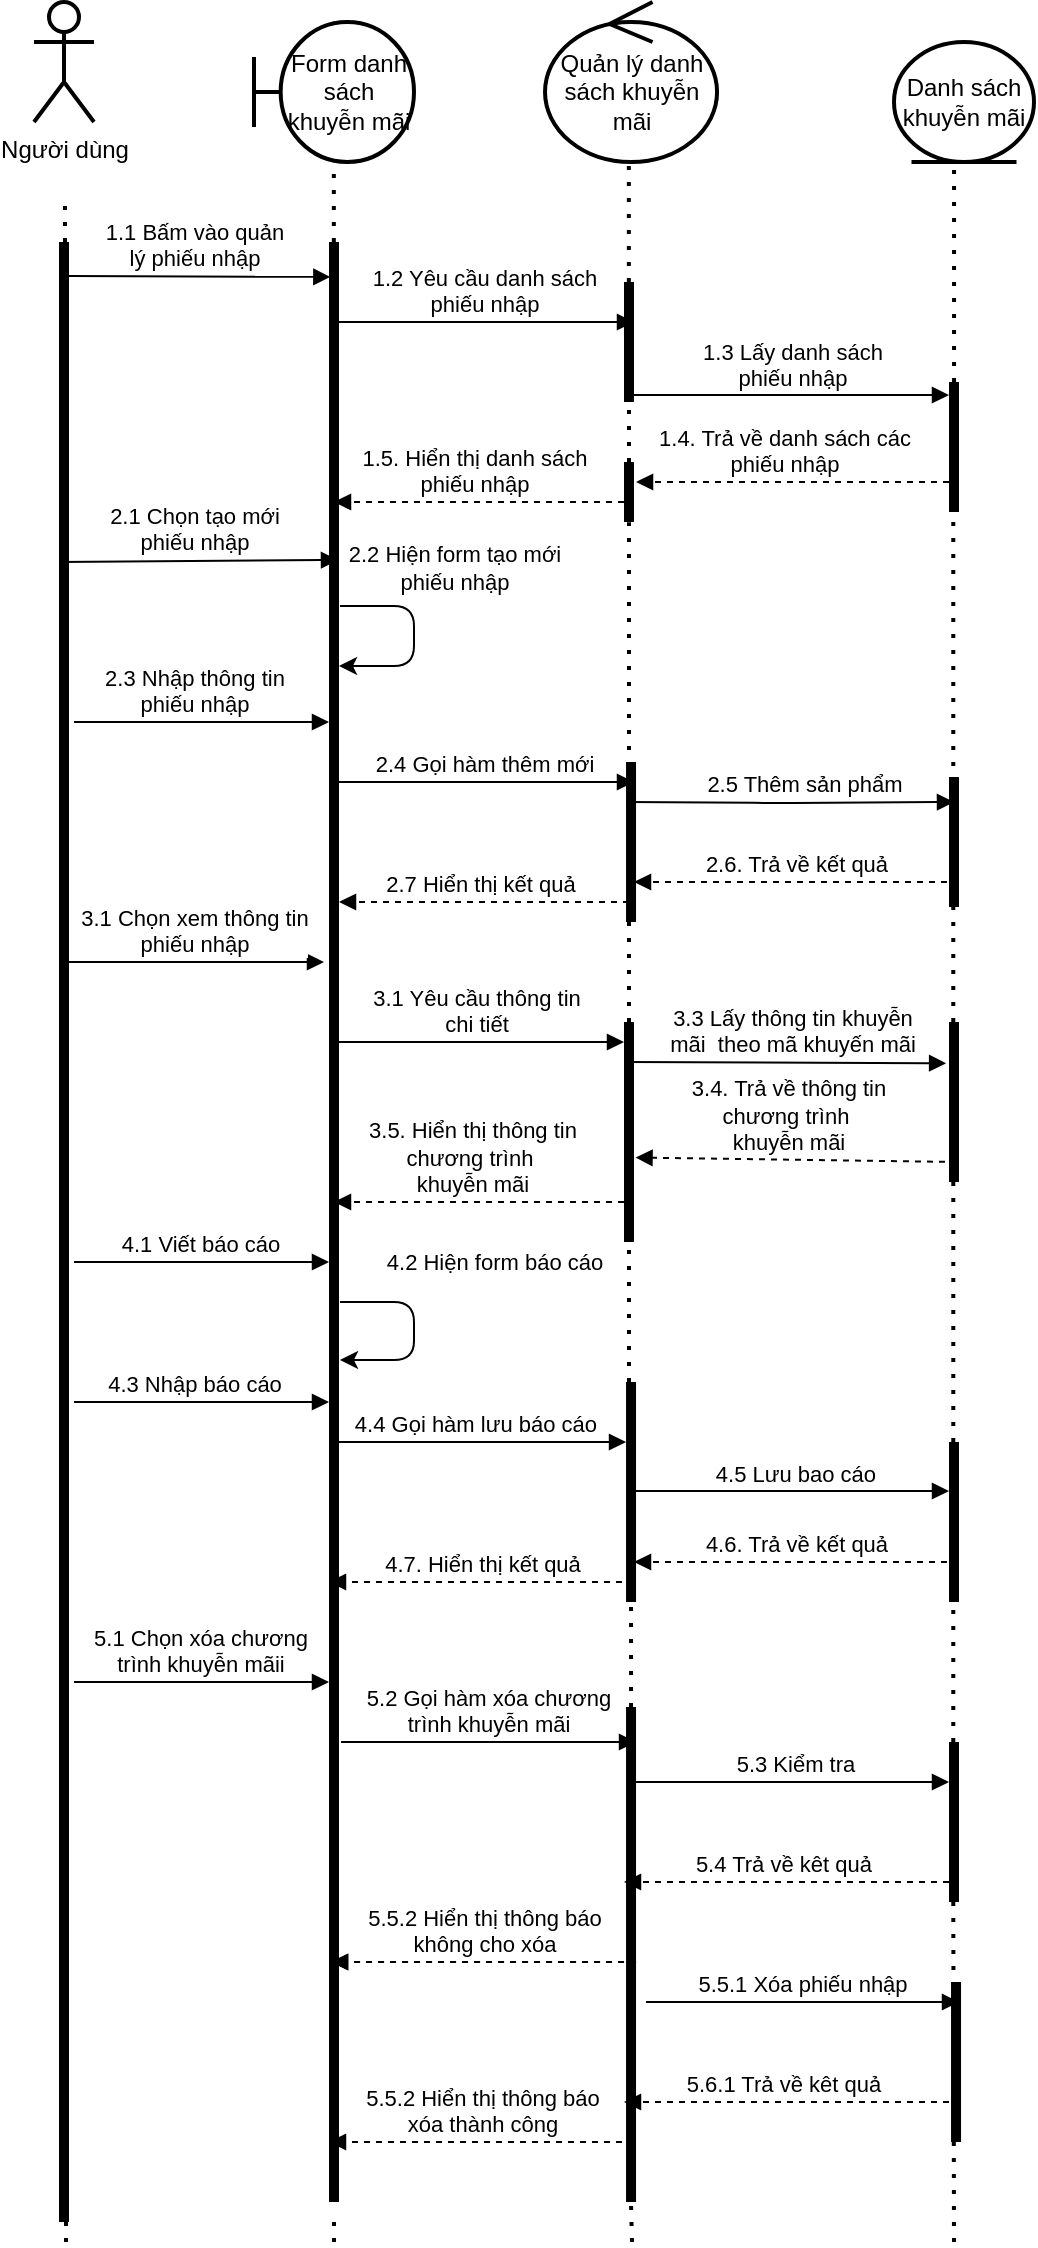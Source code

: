 <mxfile version="13.9.9" type="device"><diagram id="Q7d6YBuQLxUOL5t8z1tL" name="Page-1"><mxGraphModel dx="852" dy="534" grid="1" gridSize="10" guides="1" tooltips="1" connect="1" arrows="1" fold="1" page="1" pageScale="1" pageWidth="850" pageHeight="1100" math="0" shadow="0"><root><mxCell id="0"/><mxCell id="1" parent="0"/><mxCell id="Fy_ponXXZvI6lLqEmKZw-1" value="" style="endArrow=none;dashed=1;html=1;dashPattern=1 3;strokeWidth=2;" edge="1" parent="1" source="Fy_ponXXZvI6lLqEmKZw-5"><mxGeometry width="50" height="50" relative="1" as="geometry"><mxPoint x="106" y="480" as="sourcePoint"/><mxPoint x="105.5" y="180" as="targetPoint"/></mxGeometry></mxCell><mxCell id="Fy_ponXXZvI6lLqEmKZw-2" value="Người dùng" style="shape=umlActor;verticalLabelPosition=bottom;verticalAlign=top;html=1;strokeWidth=2;fillColor=none;gradientColor=none;" vertex="1" parent="1"><mxGeometry x="90" y="80" width="30" height="60" as="geometry"/></mxCell><mxCell id="Fy_ponXXZvI6lLqEmKZw-3" value="Form danh sách khuyễn mãi" style="shape=umlBoundary;whiteSpace=wrap;html=1;strokeWidth=2;fillColor=none;gradientColor=none;" vertex="1" parent="1"><mxGeometry x="200" y="90" width="80" height="70" as="geometry"/></mxCell><mxCell id="Fy_ponXXZvI6lLqEmKZw-4" value="Danh sách khuyễn mãi" style="ellipse;shape=umlEntity;whiteSpace=wrap;html=1;strokeWidth=2;fillColor=none;gradientColor=none;" vertex="1" parent="1"><mxGeometry x="520" y="100" width="70" height="60" as="geometry"/></mxCell><mxCell id="Fy_ponXXZvI6lLqEmKZw-5" value="" style="html=1;points=[];perimeter=orthogonalPerimeter;fillColor=#000000;strokeColor=none;" vertex="1" parent="1"><mxGeometry x="102.5" y="200" width="5" height="990" as="geometry"/></mxCell><mxCell id="Fy_ponXXZvI6lLqEmKZw-6" value="" style="endArrow=none;dashed=1;html=1;dashPattern=1 3;strokeWidth=2;" edge="1" parent="1" target="Fy_ponXXZvI6lLqEmKZw-5"><mxGeometry width="50" height="50" relative="1" as="geometry"><mxPoint x="106" y="1200" as="sourcePoint"/><mxPoint x="105.5" y="180" as="targetPoint"/></mxGeometry></mxCell><mxCell id="Fy_ponXXZvI6lLqEmKZw-7" value="" style="endArrow=none;dashed=1;html=1;dashPattern=1 3;strokeWidth=2;entryX=0.499;entryY=1.005;entryDx=0;entryDy=0;entryPerimeter=0;" edge="1" parent="1" source="Fy_ponXXZvI6lLqEmKZw-12" target="Fy_ponXXZvI6lLqEmKZw-3"><mxGeometry width="50" height="50" relative="1" as="geometry"><mxPoint x="239.57" y="500" as="sourcePoint"/><mxPoint x="239.57" y="460" as="targetPoint"/></mxGeometry></mxCell><mxCell id="Fy_ponXXZvI6lLqEmKZw-8" value="" style="endArrow=none;dashed=1;html=1;dashPattern=1 3;strokeWidth=2;entryX=0.499;entryY=1.005;entryDx=0;entryDy=0;entryPerimeter=0;" edge="1" parent="1" source="Fy_ponXXZvI6lLqEmKZw-14"><mxGeometry width="50" height="50" relative="1" as="geometry"><mxPoint x="387.07" y="499.65" as="sourcePoint"/><mxPoint x="387.42" y="160" as="targetPoint"/></mxGeometry></mxCell><mxCell id="Fy_ponXXZvI6lLqEmKZw-9" value="1.1 Bấm vào quản &lt;br&gt;lý phiếu nhập" style="html=1;verticalAlign=bottom;endArrow=block;entryX=0.135;entryY=0.083;entryDx=0;entryDy=0;entryPerimeter=0;" edge="1" parent="1"><mxGeometry x="-0.043" width="80" relative="1" as="geometry"><mxPoint x="107.5" y="217" as="sourcePoint"/><mxPoint x="238.175" y="217.45" as="targetPoint"/><mxPoint as="offset"/></mxGeometry></mxCell><mxCell id="Fy_ponXXZvI6lLqEmKZw-10" value="1.2 Yêu cầu danh sách &lt;br&gt;phiếu nhập" style="html=1;verticalAlign=bottom;endArrow=block;" edge="1" parent="1"><mxGeometry width="80" relative="1" as="geometry"><mxPoint x="240" y="240" as="sourcePoint"/><mxPoint x="390" y="240" as="targetPoint"/></mxGeometry></mxCell><mxCell id="Fy_ponXXZvI6lLqEmKZw-11" value="1.3 Lấy danh sách &lt;br&gt;phiếu nhập" style="html=1;verticalAlign=bottom;endArrow=block;" edge="1" parent="1" target="Fy_ponXXZvI6lLqEmKZw-34"><mxGeometry x="0.03" width="80" relative="1" as="geometry"><mxPoint x="386.02" y="276.5" as="sourcePoint"/><mxPoint x="518.02" y="273.5" as="targetPoint"/><mxPoint as="offset"/></mxGeometry></mxCell><mxCell id="Fy_ponXXZvI6lLqEmKZw-12" value="" style="html=1;points=[];perimeter=orthogonalPerimeter;fillColor=#000000;strokeColor=none;" vertex="1" parent="1"><mxGeometry x="237.5" y="200" width="5" height="150" as="geometry"/></mxCell><mxCell id="Fy_ponXXZvI6lLqEmKZw-13" value="" style="endArrow=none;dashed=1;html=1;dashPattern=1 3;strokeWidth=2;entryX=0.499;entryY=1.005;entryDx=0;entryDy=0;entryPerimeter=0;" edge="1" parent="1" source="Fy_ponXXZvI6lLqEmKZw-20" target="Fy_ponXXZvI6lLqEmKZw-12"><mxGeometry width="50" height="50" relative="1" as="geometry"><mxPoint x="239.57" y="500" as="sourcePoint"/><mxPoint x="239.92" y="160.35" as="targetPoint"/></mxGeometry></mxCell><mxCell id="Fy_ponXXZvI6lLqEmKZw-14" value="" style="html=1;points=[];perimeter=orthogonalPerimeter;fillColor=#000000;strokeColor=none;" vertex="1" parent="1"><mxGeometry x="385" y="220" width="5" height="60" as="geometry"/></mxCell><mxCell id="Fy_ponXXZvI6lLqEmKZw-15" value="" style="endArrow=none;dashed=1;html=1;dashPattern=1 3;strokeWidth=2;entryX=0.499;entryY=1.005;entryDx=0;entryDy=0;entryPerimeter=0;" edge="1" parent="1" source="Fy_ponXXZvI6lLqEmKZw-18" target="Fy_ponXXZvI6lLqEmKZw-14"><mxGeometry width="50" height="50" relative="1" as="geometry"><mxPoint x="387.07" y="499.65" as="sourcePoint"/><mxPoint x="387.42" y="160" as="targetPoint"/></mxGeometry></mxCell><mxCell id="Fy_ponXXZvI6lLqEmKZw-16" value="1.4. Trả về danh sách các &lt;br&gt;phiếu nhập" style="html=1;verticalAlign=bottom;endArrow=block;dashed=1;" edge="1" parent="1" source="Fy_ponXXZvI6lLqEmKZw-34"><mxGeometry x="0.067" width="80" relative="1" as="geometry"><mxPoint x="510" y="320" as="sourcePoint"/><mxPoint x="391.02" y="320" as="targetPoint"/><mxPoint x="1" as="offset"/></mxGeometry></mxCell><mxCell id="Fy_ponXXZvI6lLqEmKZw-17" value="1.5. Hiển thị danh sách &lt;br&gt;phiếu nhập" style="html=1;verticalAlign=bottom;endArrow=block;dashed=1;" edge="1" parent="1"><mxGeometry x="0.035" width="80" relative="1" as="geometry"><mxPoint x="385" y="330" as="sourcePoint"/><mxPoint x="240" y="330" as="targetPoint"/><Array as="points"><mxPoint x="310" y="330"/></Array><mxPoint as="offset"/></mxGeometry></mxCell><mxCell id="Fy_ponXXZvI6lLqEmKZw-18" value="" style="html=1;points=[];perimeter=orthogonalPerimeter;fillColor=#000000;strokeColor=none;" vertex="1" parent="1"><mxGeometry x="385" y="310" width="5" height="30" as="geometry"/></mxCell><mxCell id="Fy_ponXXZvI6lLqEmKZw-19" value="" style="endArrow=none;dashed=1;html=1;dashPattern=1 3;strokeWidth=2;entryX=0.499;entryY=1.005;entryDx=0;entryDy=0;entryPerimeter=0;" edge="1" parent="1" source="Fy_ponXXZvI6lLqEmKZw-39" target="Fy_ponXXZvI6lLqEmKZw-18"><mxGeometry width="50" height="50" relative="1" as="geometry"><mxPoint x="387" y="680" as="sourcePoint"/><mxPoint x="387.495" y="280.3" as="targetPoint"/></mxGeometry></mxCell><mxCell id="Fy_ponXXZvI6lLqEmKZw-20" value="" style="html=1;points=[];perimeter=orthogonalPerimeter;fillColor=#000000;strokeColor=none;" vertex="1" parent="1"><mxGeometry x="237.5" y="340" width="5" height="50" as="geometry"/></mxCell><mxCell id="Fy_ponXXZvI6lLqEmKZw-21" value="" style="endArrow=none;dashed=1;html=1;dashPattern=1 3;strokeWidth=2;entryX=0.499;entryY=1.005;entryDx=0;entryDy=0;entryPerimeter=0;" edge="1" parent="1" source="Fy_ponXXZvI6lLqEmKZw-22" target="Fy_ponXXZvI6lLqEmKZw-20"><mxGeometry width="50" height="50" relative="1" as="geometry"><mxPoint x="239.57" y="500" as="sourcePoint"/><mxPoint x="239.995" y="243.2" as="targetPoint"/></mxGeometry></mxCell><mxCell id="Fy_ponXXZvI6lLqEmKZw-22" value="" style="html=1;points=[];perimeter=orthogonalPerimeter;fillColor=#000000;strokeColor=none;" vertex="1" parent="1"><mxGeometry x="237.5" y="380" width="5" height="800" as="geometry"/></mxCell><mxCell id="Fy_ponXXZvI6lLqEmKZw-23" value="" style="endArrow=none;dashed=1;html=1;dashPattern=1 3;strokeWidth=2;entryX=0.499;entryY=1.005;entryDx=0;entryDy=0;entryPerimeter=0;" edge="1" parent="1" target="Fy_ponXXZvI6lLqEmKZw-22"><mxGeometry width="50" height="50" relative="1" as="geometry"><mxPoint x="240" y="1200" as="sourcePoint"/><mxPoint x="239.995" y="390.25" as="targetPoint"/></mxGeometry></mxCell><mxCell id="Fy_ponXXZvI6lLqEmKZw-24" value="Quản lý danh sách khuyễn mãi" style="ellipse;shape=umlControl;whiteSpace=wrap;html=1;strokeWidth=2;fillColor=none;gradientColor=none;" vertex="1" parent="1"><mxGeometry x="345.51" y="80" width="86.02" height="80" as="geometry"/></mxCell><mxCell id="Fy_ponXXZvI6lLqEmKZw-25" value="" style="endArrow=none;dashed=1;html=1;dashPattern=1 3;strokeWidth=2;entryX=0.429;entryY=1;entryDx=0;entryDy=0;entryPerimeter=0;" edge="1" parent="1" source="Fy_ponXXZvI6lLqEmKZw-34" target="Fy_ponXXZvI6lLqEmKZw-4"><mxGeometry width="50" height="50" relative="1" as="geometry"><mxPoint x="550" y="680" as="sourcePoint"/><mxPoint x="554.92" y="160" as="targetPoint"/><Array as="points"/></mxGeometry></mxCell><mxCell id="Fy_ponXXZvI6lLqEmKZw-26" value="2.1 Chọn tạo mới &lt;br&gt;phiếu nhập" style="html=1;verticalAlign=bottom;endArrow=block;entryX=0.9;entryY=0.38;entryDx=0;entryDy=0;entryPerimeter=0;" edge="1" parent="1" target="Fy_ponXXZvI6lLqEmKZw-20"><mxGeometry x="-0.032" y="1" width="80" relative="1" as="geometry"><mxPoint x="102.5" y="360" as="sourcePoint"/><mxPoint x="233.175" y="360.45" as="targetPoint"/><mxPoint as="offset"/></mxGeometry></mxCell><mxCell id="Fy_ponXXZvI6lLqEmKZw-27" value="2.2 Hiện form tạo mới &lt;br&gt;phiếu nhập" style="endArrow=classic;html=1;" edge="1" parent="1" target="Fy_ponXXZvI6lLqEmKZw-22"><mxGeometry x="-0.234" y="30" width="50" height="50" relative="1" as="geometry"><mxPoint x="243" y="382" as="sourcePoint"/><mxPoint x="280" y="400" as="targetPoint"/><Array as="points"><mxPoint x="280" y="382"/><mxPoint x="280" y="412"/></Array><mxPoint x="-10" y="-22" as="offset"/></mxGeometry></mxCell><mxCell id="Fy_ponXXZvI6lLqEmKZw-28" value="2.3 Nhập thông tin &lt;br&gt;phiếu nhập" style="html=1;verticalAlign=bottom;endArrow=block;entryX=0.9;entryY=0.38;entryDx=0;entryDy=0;entryPerimeter=0;" edge="1" parent="1"><mxGeometry x="-0.059" width="80" relative="1" as="geometry"><mxPoint x="110" y="440" as="sourcePoint"/><mxPoint x="237.5" y="440" as="targetPoint"/><mxPoint as="offset"/></mxGeometry></mxCell><mxCell id="Fy_ponXXZvI6lLqEmKZw-29" value="2.4 Gọi hàm thêm mới" style="html=1;verticalAlign=bottom;endArrow=block;" edge="1" parent="1"><mxGeometry width="80" relative="1" as="geometry"><mxPoint x="240" y="470" as="sourcePoint"/><mxPoint x="390" y="470" as="targetPoint"/></mxGeometry></mxCell><mxCell id="Fy_ponXXZvI6lLqEmKZw-30" value="" style="html=1;points=[];perimeter=orthogonalPerimeter;fillColor=#000000;strokeColor=none;" vertex="1" parent="1"><mxGeometry x="386.02" y="460" width="5" height="80" as="geometry"/></mxCell><mxCell id="Fy_ponXXZvI6lLqEmKZw-31" value="2.5 Thêm sản phẩm" style="html=1;verticalAlign=bottom;endArrow=block;" edge="1" parent="1"><mxGeometry x="0.084" width="80" relative="1" as="geometry"><mxPoint x="386.02" y="480" as="sourcePoint"/><mxPoint x="550" y="480" as="targetPoint"/><mxPoint as="offset"/><Array as="points"><mxPoint x="460" y="480.5"/></Array></mxGeometry></mxCell><mxCell id="Fy_ponXXZvI6lLqEmKZw-32" value="2.6. Trả về kết quả " style="html=1;verticalAlign=bottom;endArrow=block;dashed=1;entryX=0.796;entryY=0.75;entryDx=0;entryDy=0;entryPerimeter=0;" edge="1" parent="1" target="Fy_ponXXZvI6lLqEmKZw-30"><mxGeometry width="80" relative="1" as="geometry"><mxPoint x="552.5" y="520" as="sourcePoint"/><mxPoint x="421.02" y="520" as="targetPoint"/></mxGeometry></mxCell><mxCell id="Fy_ponXXZvI6lLqEmKZw-33" value="" style="html=1;points=[];perimeter=orthogonalPerimeter;fillColor=#000000;strokeColor=none;" vertex="1" parent="1"><mxGeometry x="547.5" y="467.5" width="5" height="65" as="geometry"/></mxCell><mxCell id="Fy_ponXXZvI6lLqEmKZw-34" value="" style="html=1;points=[];perimeter=orthogonalPerimeter;fillColor=#000000;strokeColor=none;" vertex="1" parent="1"><mxGeometry x="547.5" y="270" width="5" height="65" as="geometry"/></mxCell><mxCell id="Fy_ponXXZvI6lLqEmKZw-35" value="" style="endArrow=none;dashed=1;html=1;dashPattern=1 3;strokeWidth=2;entryX=0.429;entryY=1;entryDx=0;entryDy=0;entryPerimeter=0;" edge="1" parent="1" source="Fy_ponXXZvI6lLqEmKZw-41" target="Fy_ponXXZvI6lLqEmKZw-34"><mxGeometry width="50" height="50" relative="1" as="geometry"><mxPoint x="550" y="680" as="sourcePoint"/><mxPoint x="550.03" y="160" as="targetPoint"/><Array as="points"/></mxGeometry></mxCell><mxCell id="Fy_ponXXZvI6lLqEmKZw-36" value="2.7 Hiển thị&amp;nbsp;kết quả" style="html=1;verticalAlign=bottom;endArrow=block;dashed=1;" edge="1" parent="1"><mxGeometry x="0.035" width="80" relative="1" as="geometry"><mxPoint x="387.5" y="530" as="sourcePoint"/><mxPoint x="242.5" y="530" as="targetPoint"/><Array as="points"><mxPoint x="312.5" y="530"/></Array><mxPoint as="offset"/></mxGeometry></mxCell><mxCell id="Fy_ponXXZvI6lLqEmKZw-37" value="3.1 Chọn xem thông tin &lt;br&gt;phiếu nhập" style="html=1;verticalAlign=bottom;endArrow=block;entryX=0.9;entryY=0.38;entryDx=0;entryDy=0;entryPerimeter=0;" edge="1" parent="1"><mxGeometry x="-0.02" width="80" relative="1" as="geometry"><mxPoint x="107.5" y="560" as="sourcePoint"/><mxPoint x="235" y="560" as="targetPoint"/><mxPoint as="offset"/></mxGeometry></mxCell><mxCell id="Fy_ponXXZvI6lLqEmKZw-38" value="3.1 Yêu cầu thông tin &lt;br&gt;chi tiết" style="html=1;verticalAlign=bottom;endArrow=block;" edge="1" parent="1"><mxGeometry x="-0.018" width="80" relative="1" as="geometry"><mxPoint x="237.5" y="600" as="sourcePoint"/><mxPoint x="385" y="600" as="targetPoint"/><mxPoint x="1" as="offset"/></mxGeometry></mxCell><mxCell id="Fy_ponXXZvI6lLqEmKZw-39" value="" style="html=1;points=[];perimeter=orthogonalPerimeter;fillColor=#000000;strokeColor=none;" vertex="1" parent="1"><mxGeometry x="385" y="590" width="5" height="110" as="geometry"/></mxCell><mxCell id="Fy_ponXXZvI6lLqEmKZw-40" value="" style="endArrow=none;dashed=1;html=1;dashPattern=1 3;strokeWidth=2;entryX=0.499;entryY=1.005;entryDx=0;entryDy=0;entryPerimeter=0;" edge="1" parent="1" source="Fy_ponXXZvI6lLqEmKZw-47" target="Fy_ponXXZvI6lLqEmKZw-39"><mxGeometry width="50" height="50" relative="1" as="geometry"><mxPoint x="387" y="950" as="sourcePoint"/><mxPoint x="387.495" y="340.15" as="targetPoint"/></mxGeometry></mxCell><mxCell id="Fy_ponXXZvI6lLqEmKZw-41" value="" style="html=1;points=[];perimeter=orthogonalPerimeter;fillColor=#000000;strokeColor=none;" vertex="1" parent="1"><mxGeometry x="547.5" y="590" width="5" height="80" as="geometry"/></mxCell><mxCell id="Fy_ponXXZvI6lLqEmKZw-42" value="" style="endArrow=none;dashed=1;html=1;dashPattern=1 3;strokeWidth=2;entryX=0.429;entryY=1;entryDx=0;entryDy=0;entryPerimeter=0;" edge="1" parent="1" source="Fy_ponXXZvI6lLqEmKZw-53" target="Fy_ponXXZvI6lLqEmKZw-41"><mxGeometry width="50" height="50" relative="1" as="geometry"><mxPoint x="550" y="940" as="sourcePoint"/><mxPoint x="549.645" y="335" as="targetPoint"/><Array as="points"/></mxGeometry></mxCell><mxCell id="Fy_ponXXZvI6lLqEmKZw-43" value="3.3 Lấy thông tin khuyễn &lt;br&gt;mãi&amp;nbsp; theo mã khuyến mãi" style="html=1;verticalAlign=bottom;endArrow=block;entryX=-0.288;entryY=0.258;entryDx=0;entryDy=0;entryPerimeter=0;" edge="1" parent="1" target="Fy_ponXXZvI6lLqEmKZw-41"><mxGeometry x="0.03" width="80" relative="1" as="geometry"><mxPoint x="386.02" y="610" as="sourcePoint"/><mxPoint x="517.5" y="610" as="targetPoint"/><mxPoint as="offset"/></mxGeometry></mxCell><mxCell id="Fy_ponXXZvI6lLqEmKZw-44" value="3.4. Trả về thông tin&lt;br&gt;chương trình&amp;nbsp;&lt;br&gt;khuyễn mãi" style="html=1;verticalAlign=bottom;endArrow=block;dashed=1;entryX=1.153;entryY=0.616;entryDx=0;entryDy=0;entryPerimeter=0;" edge="1" parent="1" target="Fy_ponXXZvI6lLqEmKZw-39"><mxGeometry x="0.067" width="80" relative="1" as="geometry"><mxPoint x="551.48" y="660" as="sourcePoint"/><mxPoint x="425" y="660" as="targetPoint"/><mxPoint x="1" as="offset"/></mxGeometry></mxCell><mxCell id="Fy_ponXXZvI6lLqEmKZw-45" value="3.5. Hiển thị thông tin&lt;br&gt;chương trình&amp;nbsp;&lt;br&gt;khuyễn mãi" style="html=1;verticalAlign=bottom;endArrow=block;dashed=1;" edge="1" parent="1"><mxGeometry x="0.067" width="80" relative="1" as="geometry"><mxPoint x="385" y="680" as="sourcePoint"/><mxPoint x="240" y="680" as="targetPoint"/><mxPoint x="1" as="offset"/></mxGeometry></mxCell><mxCell id="Fy_ponXXZvI6lLqEmKZw-46" value="4.1 Viết báo cáo" style="html=1;verticalAlign=bottom;endArrow=block;entryX=0.9;entryY=0.38;entryDx=0;entryDy=0;entryPerimeter=0;" edge="1" parent="1"><mxGeometry x="-0.02" width="80" relative="1" as="geometry"><mxPoint x="110" y="710" as="sourcePoint"/><mxPoint x="237.5" y="710" as="targetPoint"/><mxPoint as="offset"/></mxGeometry></mxCell><mxCell id="Fy_ponXXZvI6lLqEmKZw-47" value="" style="html=1;points=[];perimeter=orthogonalPerimeter;fillColor=#000000;strokeColor=none;" vertex="1" parent="1"><mxGeometry x="386.02" y="770" width="5" height="110" as="geometry"/></mxCell><mxCell id="Fy_ponXXZvI6lLqEmKZw-48" value="" style="endArrow=none;dashed=1;html=1;dashPattern=1 3;strokeWidth=2;entryX=0.499;entryY=1.005;entryDx=0;entryDy=0;entryPerimeter=0;" edge="1" parent="1" source="Fy_ponXXZvI6lLqEmKZw-63" target="Fy_ponXXZvI6lLqEmKZw-47"><mxGeometry width="50" height="50" relative="1" as="geometry"><mxPoint x="389" y="1100" as="sourcePoint"/><mxPoint x="387.495" y="700.55" as="targetPoint"/></mxGeometry></mxCell><mxCell id="Fy_ponXXZvI6lLqEmKZw-49" value="4.2 Hiện form báo cáo" style="endArrow=classic;html=1;" edge="1" parent="1"><mxGeometry x="-0.282" y="45" width="50" height="50" relative="1" as="geometry"><mxPoint x="243" y="730" as="sourcePoint"/><mxPoint x="243" y="759" as="targetPoint"/><Array as="points"><mxPoint x="280" y="730"/><mxPoint x="280" y="759"/></Array><mxPoint x="-5" y="-20" as="offset"/></mxGeometry></mxCell><mxCell id="Fy_ponXXZvI6lLqEmKZw-51" value="4.4 Gọi hàm lưu báo cáo&amp;nbsp;" style="html=1;verticalAlign=bottom;endArrow=block;" edge="1" parent="1"><mxGeometry x="-0.018" width="80" relative="1" as="geometry"><mxPoint x="238.52" y="800" as="sourcePoint"/><mxPoint x="386.02" y="800" as="targetPoint"/><mxPoint x="1" as="offset"/></mxGeometry></mxCell><mxCell id="Fy_ponXXZvI6lLqEmKZw-52" value="4.5 Lưu bao cáo&amp;nbsp;" style="html=1;verticalAlign=bottom;endArrow=block;" edge="1" parent="1" target="Fy_ponXXZvI6lLqEmKZw-53"><mxGeometry x="0.03" width="80" relative="1" as="geometry"><mxPoint x="391.02" y="824.5" as="sourcePoint"/><mxPoint x="522.5" y="824.5" as="targetPoint"/><mxPoint as="offset"/></mxGeometry></mxCell><mxCell id="Fy_ponXXZvI6lLqEmKZw-53" value="" style="html=1;points=[];perimeter=orthogonalPerimeter;fillColor=#000000;strokeColor=none;" vertex="1" parent="1"><mxGeometry x="547.5" y="800" width="5" height="80" as="geometry"/></mxCell><mxCell id="Fy_ponXXZvI6lLqEmKZw-54" value="" style="endArrow=none;dashed=1;html=1;dashPattern=1 3;strokeWidth=2;entryX=0.429;entryY=1;entryDx=0;entryDy=0;entryPerimeter=0;" edge="1" parent="1" source="Fy_ponXXZvI6lLqEmKZw-61" target="Fy_ponXXZvI6lLqEmKZw-53"><mxGeometry width="50" height="50" relative="1" as="geometry"><mxPoint x="550" y="1100" as="sourcePoint"/><mxPoint x="549.645" y="670" as="targetPoint"/><Array as="points"/></mxGeometry></mxCell><mxCell id="Fy_ponXXZvI6lLqEmKZw-55" value="4.6. Trả về kết quả " style="html=1;verticalAlign=bottom;endArrow=block;dashed=1;entryX=0.796;entryY=0.75;entryDx=0;entryDy=0;entryPerimeter=0;" edge="1" parent="1"><mxGeometry width="80" relative="1" as="geometry"><mxPoint x="552.5" y="860" as="sourcePoint"/><mxPoint x="390" y="860" as="targetPoint"/></mxGeometry></mxCell><mxCell id="Fy_ponXXZvI6lLqEmKZw-56" value="4.7. Hiển thị kết quả " style="html=1;verticalAlign=bottom;endArrow=block;dashed=1;entryX=0.796;entryY=0.75;entryDx=0;entryDy=0;entryPerimeter=0;" edge="1" parent="1"><mxGeometry width="80" relative="1" as="geometry"><mxPoint x="390" y="870" as="sourcePoint"/><mxPoint x="237.5" y="870" as="targetPoint"/></mxGeometry></mxCell><mxCell id="Fy_ponXXZvI6lLqEmKZw-57" value="4.3 Nhập báo cáo" style="html=1;verticalAlign=bottom;endArrow=block;entryX=0.9;entryY=0.38;entryDx=0;entryDy=0;entryPerimeter=0;" edge="1" parent="1"><mxGeometry x="-0.059" width="80" relative="1" as="geometry"><mxPoint x="110" y="780" as="sourcePoint"/><mxPoint x="237.5" y="780" as="targetPoint"/><mxPoint as="offset"/></mxGeometry></mxCell><mxCell id="Fy_ponXXZvI6lLqEmKZw-58" value="5.1 Chọn xóa chương &lt;br&gt;trình khuyễn mãii" style="html=1;verticalAlign=bottom;endArrow=block;entryX=0.9;entryY=0.38;entryDx=0;entryDy=0;entryPerimeter=0;" edge="1" parent="1"><mxGeometry x="-0.02" width="80" relative="1" as="geometry"><mxPoint x="110" y="920" as="sourcePoint"/><mxPoint x="237.5" y="920" as="targetPoint"/><mxPoint as="offset"/></mxGeometry></mxCell><mxCell id="Fy_ponXXZvI6lLqEmKZw-59" value="5.2 Gọi hàm xóa chương &lt;br&gt;trình khuyễn mãi" style="html=1;verticalAlign=bottom;endArrow=block;" edge="1" parent="1"><mxGeometry x="-0.018" width="80" relative="1" as="geometry"><mxPoint x="243.52" y="950" as="sourcePoint"/><mxPoint x="391.02" y="950" as="targetPoint"/><mxPoint x="1" as="offset"/><Array as="points"><mxPoint x="315" y="950"/></Array></mxGeometry></mxCell><mxCell id="Fy_ponXXZvI6lLqEmKZw-60" value="5.3 Kiểm tra&amp;nbsp;" style="html=1;verticalAlign=bottom;endArrow=block;" edge="1" parent="1"><mxGeometry x="0.03" width="80" relative="1" as="geometry"><mxPoint x="391.02" y="970.0" as="sourcePoint"/><mxPoint x="547.5" y="970.0" as="targetPoint"/><mxPoint as="offset"/></mxGeometry></mxCell><mxCell id="Fy_ponXXZvI6lLqEmKZw-61" value="" style="html=1;points=[];perimeter=orthogonalPerimeter;fillColor=#000000;strokeColor=none;" vertex="1" parent="1"><mxGeometry x="547.5" y="950" width="5" height="80" as="geometry"/></mxCell><mxCell id="Fy_ponXXZvI6lLqEmKZw-62" value="" style="endArrow=none;dashed=1;html=1;dashPattern=1 3;strokeWidth=2;entryX=0.429;entryY=1;entryDx=0;entryDy=0;entryPerimeter=0;" edge="1" parent="1" target="Fy_ponXXZvI6lLqEmKZw-61"><mxGeometry width="50" height="50" relative="1" as="geometry"><mxPoint x="550" y="1200" as="sourcePoint"/><mxPoint x="549.645" y="880" as="targetPoint"/><Array as="points"/></mxGeometry></mxCell><mxCell id="Fy_ponXXZvI6lLqEmKZw-63" value="" style="html=1;points=[];perimeter=orthogonalPerimeter;fillColor=#000000;strokeColor=none;" vertex="1" parent="1"><mxGeometry x="386.02" y="932.5" width="5" height="247.5" as="geometry"/></mxCell><mxCell id="Fy_ponXXZvI6lLqEmKZw-64" value="" style="endArrow=none;dashed=1;html=1;dashPattern=1 3;strokeWidth=2;entryX=0.499;entryY=1.005;entryDx=0;entryDy=0;entryPerimeter=0;" edge="1" parent="1" target="Fy_ponXXZvI6lLqEmKZw-63"><mxGeometry width="50" height="50" relative="1" as="geometry"><mxPoint x="389" y="1200" as="sourcePoint"/><mxPoint x="388.515" y="880.55" as="targetPoint"/></mxGeometry></mxCell><mxCell id="Fy_ponXXZvI6lLqEmKZw-65" value="5.4 Trả về kêt quả&amp;nbsp;" style="html=1;verticalAlign=bottom;endArrow=block;dashed=1;entryX=0.796;entryY=0.75;entryDx=0;entryDy=0;entryPerimeter=0;" edge="1" parent="1"><mxGeometry width="80" relative="1" as="geometry"><mxPoint x="547.5" y="1020" as="sourcePoint"/><mxPoint x="385" y="1020" as="targetPoint"/></mxGeometry></mxCell><mxCell id="Fy_ponXXZvI6lLqEmKZw-68" value="5.5.1 Xóa phiếu nhập" style="html=1;verticalAlign=bottom;endArrow=block;" edge="1" parent="1"><mxGeometry x="-0.004" width="80" relative="1" as="geometry"><mxPoint x="396.02" y="1080.0" as="sourcePoint"/><mxPoint x="552.5" y="1080.0" as="targetPoint"/><mxPoint as="offset"/></mxGeometry></mxCell><mxCell id="Fy_ponXXZvI6lLqEmKZw-69" value="" style="html=1;points=[];perimeter=orthogonalPerimeter;fillColor=#000000;strokeColor=none;" vertex="1" parent="1"><mxGeometry x="548.52" y="1070" width="5" height="80" as="geometry"/></mxCell><mxCell id="Fy_ponXXZvI6lLqEmKZw-70" value="5.6.1 Trả về kêt quả&amp;nbsp;" style="html=1;verticalAlign=bottom;endArrow=block;dashed=1;entryX=0.796;entryY=0.75;entryDx=0;entryDy=0;entryPerimeter=0;" edge="1" parent="1"><mxGeometry width="80" relative="1" as="geometry"><mxPoint x="547.5" y="1130" as="sourcePoint"/><mxPoint x="385" y="1130" as="targetPoint"/></mxGeometry></mxCell><mxCell id="Fy_ponXXZvI6lLqEmKZw-73" value="5.5.2 Hiển thị thông báo &lt;br&gt;không cho xóa" style="html=1;verticalAlign=bottom;endArrow=block;dashed=1;entryX=0.796;entryY=0.75;entryDx=0;entryDy=0;entryPerimeter=0;" edge="1" parent="1"><mxGeometry width="80" relative="1" as="geometry"><mxPoint x="391.02" y="1060" as="sourcePoint"/><mxPoint x="238.52" y="1060" as="targetPoint"/></mxGeometry></mxCell><mxCell id="Fy_ponXXZvI6lLqEmKZw-74" value="5.5.2 Hiển thị thông báo &lt;br&gt;không cho xóa" style="html=1;verticalAlign=bottom;endArrow=block;dashed=1;entryX=0.796;entryY=0.75;entryDx=0;entryDy=0;entryPerimeter=0;" edge="1" parent="1"><mxGeometry width="80" relative="1" as="geometry"><mxPoint x="391.02" y="1060" as="sourcePoint"/><mxPoint x="238.52" y="1060" as="targetPoint"/></mxGeometry></mxCell><mxCell id="Fy_ponXXZvI6lLqEmKZw-77" value="5.5.2 Hiển thị thông báo &lt;br&gt;xóa thành công" style="html=1;verticalAlign=bottom;endArrow=block;dashed=1;entryX=0.796;entryY=0.75;entryDx=0;entryDy=0;entryPerimeter=0;" edge="1" parent="1"><mxGeometry width="80" relative="1" as="geometry"><mxPoint x="390" y="1150" as="sourcePoint"/><mxPoint x="237.5" y="1150" as="targetPoint"/></mxGeometry></mxCell></root></mxGraphModel></diagram></mxfile>